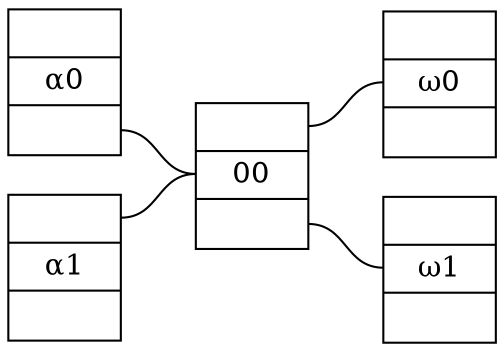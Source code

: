 graph "strict" {
	graph [bb="0,0,234,158",
		rankdir=LR
	];
	node [height=.1,
		label="\N",
		shape=record
	];
	α0	 [height=0.97222,
		label="<f0> |<f1> α0|<f2>",
		pos="27,123",
		rects="0,134.5,54,157.5 0,111.5,54,134.5 0,88.5,54,111.5",
		width=0.75];
	00	 [height=0.97222,
		label="<f0> |<f1> 00|<f2>",
		pos="117,79",
		rects="90,90.5,144,113.5 90,67.5,144,90.5 90,44.5,144,67.5",
		width=0.75];
	α0:f2 -- 00:f1	 [pos="54,100 72.523,100 71.477,79 90,79"];
	α1	 [height=0.97222,
		label="<f0> |<f1> α1|<f2>",
		pos="27,35",
		rects="0,46.5,54,69.5 0,23.5,54,46.5 0,0.5,54,23.5",
		width=0.75];
	α1:f0 -- 00:f1	 [pos="54,58 72.523,58 71.477,79 90,79"];
	ω0	 [height=0.97222,
		label="<f0> |<f1> ω0|<f2>",
		pos="207,123",
		rects="180,134.5,234,157.5 180,111.5,234,134.5 180,88.5,234,111.5",
		width=0.75];
	00:f0 -- ω0:f1	 [pos="144,102 162.52,102 161.48,123 180,123"];
	ω1	 [height=0.97222,
		label="<f0> |<f1> ω1|<f2>",
		pos="207,35",
		rects="180,46.5,234,69.5 180,23.5,234,46.5 180,0.5,234,23.5",
		width=0.75];
	00:f2 -- ω1:f1	 [pos="144,56 162.52,56 161.48,35 180,35"];
}
